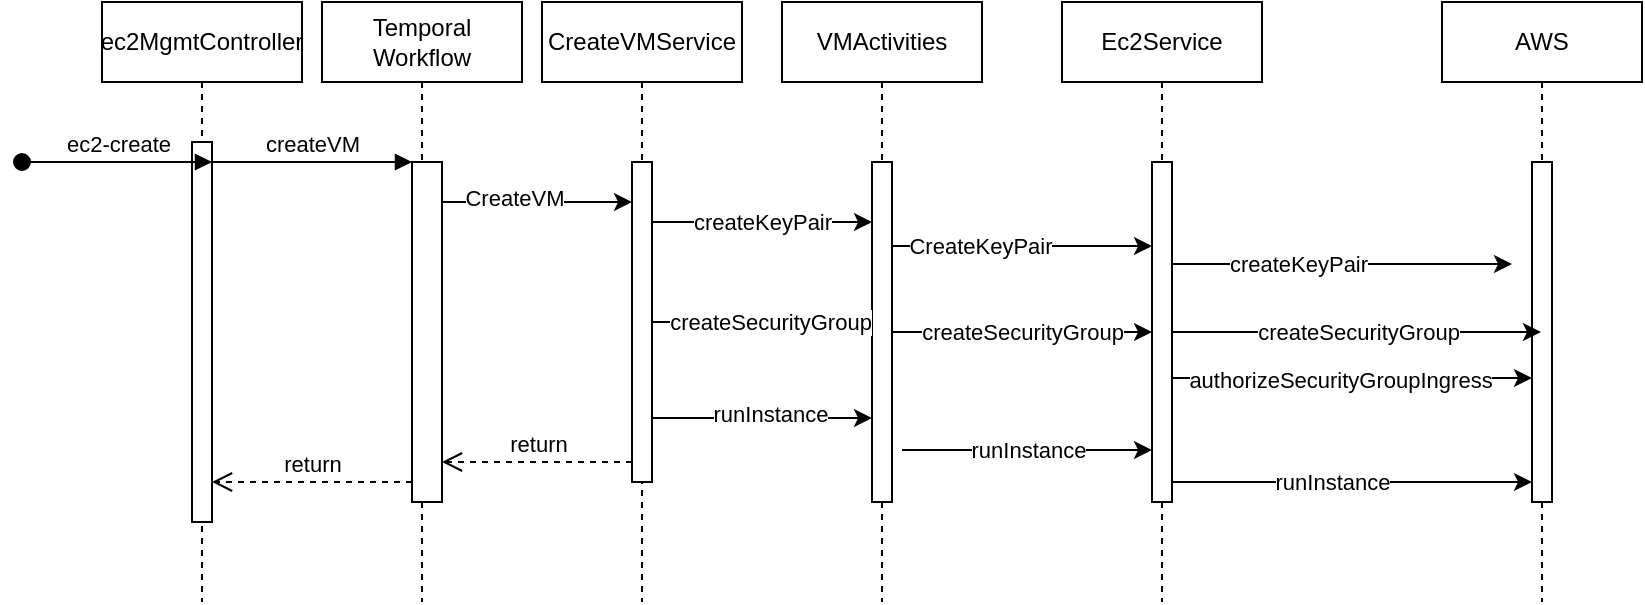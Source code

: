 <mxfile version="24.0.1" type="device">
  <diagram name="Page-1" id="2YBvvXClWsGukQMizWep">
    <mxGraphModel dx="1350" dy="725" grid="1" gridSize="10" guides="1" tooltips="1" connect="1" arrows="1" fold="1" page="1" pageScale="1" pageWidth="850" pageHeight="1100" math="0" shadow="0">
      <root>
        <mxCell id="0" />
        <mxCell id="1" parent="0" />
        <mxCell id="aM9ryv3xv72pqoxQDRHE-1" value="ec2MgmtController" style="shape=umlLifeline;perimeter=lifelinePerimeter;whiteSpace=wrap;html=1;container=0;dropTarget=0;collapsible=0;recursiveResize=0;outlineConnect=0;portConstraint=eastwest;newEdgeStyle={&quot;edgeStyle&quot;:&quot;elbowEdgeStyle&quot;,&quot;elbow&quot;:&quot;vertical&quot;,&quot;curved&quot;:0,&quot;rounded&quot;:0};" parent="1" vertex="1">
          <mxGeometry x="60" y="40" width="100" height="300" as="geometry" />
        </mxCell>
        <mxCell id="aM9ryv3xv72pqoxQDRHE-2" value="" style="html=1;points=[];perimeter=orthogonalPerimeter;outlineConnect=0;targetShapes=umlLifeline;portConstraint=eastwest;newEdgeStyle={&quot;edgeStyle&quot;:&quot;elbowEdgeStyle&quot;,&quot;elbow&quot;:&quot;vertical&quot;,&quot;curved&quot;:0,&quot;rounded&quot;:0};" parent="aM9ryv3xv72pqoxQDRHE-1" vertex="1">
          <mxGeometry x="45" y="70" width="10" height="190" as="geometry" />
        </mxCell>
        <mxCell id="aM9ryv3xv72pqoxQDRHE-3" value="ec2-create" style="html=1;verticalAlign=bottom;startArrow=oval;endArrow=block;startSize=8;edgeStyle=elbowEdgeStyle;elbow=horizontal;curved=0;rounded=0;" parent="aM9ryv3xv72pqoxQDRHE-1" edge="1">
          <mxGeometry relative="1" as="geometry">
            <mxPoint x="-40" y="80" as="sourcePoint" />
            <mxPoint x="55" y="80" as="targetPoint" />
          </mxGeometry>
        </mxCell>
        <mxCell id="aM9ryv3xv72pqoxQDRHE-5" value="Temporal Workflow" style="shape=umlLifeline;perimeter=lifelinePerimeter;whiteSpace=wrap;html=1;container=0;dropTarget=0;collapsible=0;recursiveResize=0;outlineConnect=0;portConstraint=eastwest;newEdgeStyle={&quot;edgeStyle&quot;:&quot;elbowEdgeStyle&quot;,&quot;elbow&quot;:&quot;vertical&quot;,&quot;curved&quot;:0,&quot;rounded&quot;:0};" parent="1" vertex="1">
          <mxGeometry x="170" y="40" width="100" height="300" as="geometry" />
        </mxCell>
        <mxCell id="aM9ryv3xv72pqoxQDRHE-6" value="" style="html=1;points=[];perimeter=orthogonalPerimeter;outlineConnect=0;targetShapes=umlLifeline;portConstraint=eastwest;newEdgeStyle={&quot;edgeStyle&quot;:&quot;elbowEdgeStyle&quot;,&quot;elbow&quot;:&quot;vertical&quot;,&quot;curved&quot;:0,&quot;rounded&quot;:0};" parent="aM9ryv3xv72pqoxQDRHE-5" vertex="1">
          <mxGeometry x="45" y="80" width="15" height="170" as="geometry" />
        </mxCell>
        <mxCell id="aM9ryv3xv72pqoxQDRHE-7" value="createVM" style="html=1;verticalAlign=bottom;endArrow=block;edgeStyle=elbowEdgeStyle;elbow=horizontal;curved=0;rounded=0;" parent="1" source="aM9ryv3xv72pqoxQDRHE-2" target="aM9ryv3xv72pqoxQDRHE-6" edge="1">
          <mxGeometry relative="1" as="geometry">
            <mxPoint x="195" y="130" as="sourcePoint" />
            <Array as="points">
              <mxPoint x="180" y="120" />
            </Array>
            <mxPoint as="offset" />
          </mxGeometry>
        </mxCell>
        <mxCell id="aM9ryv3xv72pqoxQDRHE-8" value="return" style="html=1;verticalAlign=bottom;endArrow=open;dashed=1;endSize=8;edgeStyle=elbowEdgeStyle;elbow=vertical;curved=0;rounded=0;" parent="1" source="aM9ryv3xv72pqoxQDRHE-6" target="aM9ryv3xv72pqoxQDRHE-2" edge="1">
          <mxGeometry relative="1" as="geometry">
            <mxPoint x="195" y="205" as="targetPoint" />
            <Array as="points">
              <mxPoint x="190" y="280" />
            </Array>
          </mxGeometry>
        </mxCell>
        <mxCell id="yoKGZd28MC8Sx3jSwPdb-3" value="CreateVMService" style="shape=umlLifeline;perimeter=lifelinePerimeter;whiteSpace=wrap;html=1;container=0;dropTarget=0;collapsible=0;recursiveResize=0;outlineConnect=0;portConstraint=eastwest;newEdgeStyle={&quot;edgeStyle&quot;:&quot;elbowEdgeStyle&quot;,&quot;elbow&quot;:&quot;vertical&quot;,&quot;curved&quot;:0,&quot;rounded&quot;:0};" vertex="1" parent="1">
          <mxGeometry x="280" y="40" width="100" height="300" as="geometry" />
        </mxCell>
        <mxCell id="yoKGZd28MC8Sx3jSwPdb-28" style="edgeStyle=elbowEdgeStyle;rounded=0;orthogonalLoop=1;jettySize=auto;html=1;elbow=vertical;curved=0;" edge="1" parent="yoKGZd28MC8Sx3jSwPdb-3" source="yoKGZd28MC8Sx3jSwPdb-4" target="yoKGZd28MC8Sx3jSwPdb-3">
          <mxGeometry relative="1" as="geometry" />
        </mxCell>
        <mxCell id="yoKGZd28MC8Sx3jSwPdb-4" value="" style="html=1;points=[];perimeter=orthogonalPerimeter;outlineConnect=0;targetShapes=umlLifeline;portConstraint=eastwest;newEdgeStyle={&quot;edgeStyle&quot;:&quot;elbowEdgeStyle&quot;,&quot;elbow&quot;:&quot;vertical&quot;,&quot;curved&quot;:0,&quot;rounded&quot;:0};" vertex="1" parent="yoKGZd28MC8Sx3jSwPdb-3">
          <mxGeometry x="45" y="80" width="10" height="160" as="geometry" />
        </mxCell>
        <mxCell id="yoKGZd28MC8Sx3jSwPdb-5" style="edgeStyle=elbowEdgeStyle;rounded=0;orthogonalLoop=1;jettySize=auto;html=1;elbow=vertical;curved=0;" edge="1" parent="1" source="aM9ryv3xv72pqoxQDRHE-6" target="yoKGZd28MC8Sx3jSwPdb-4">
          <mxGeometry relative="1" as="geometry">
            <mxPoint x="290" y="140" as="sourcePoint" />
            <mxPoint x="380" y="140" as="targetPoint" />
            <Array as="points">
              <mxPoint x="310" y="140" />
            </Array>
          </mxGeometry>
        </mxCell>
        <mxCell id="yoKGZd28MC8Sx3jSwPdb-6" value="CreateVM" style="edgeLabel;html=1;align=center;verticalAlign=middle;resizable=0;points=[];" vertex="1" connectable="0" parent="yoKGZd28MC8Sx3jSwPdb-5">
          <mxGeometry x="-0.243" y="2" relative="1" as="geometry">
            <mxPoint as="offset" />
          </mxGeometry>
        </mxCell>
        <mxCell id="yoKGZd28MC8Sx3jSwPdb-26" value="runInstance" style="edgeStyle=elbowEdgeStyle;rounded=0;orthogonalLoop=1;jettySize=auto;html=1;elbow=horizontal;curved=0;" edge="1" parent="1" target="yoKGZd28MC8Sx3jSwPdb-16">
          <mxGeometry relative="1" as="geometry">
            <mxPoint x="460" y="264" as="sourcePoint" />
            <mxPoint x="650" y="250" as="targetPoint" />
            <Array as="points">
              <mxPoint x="595" y="264" />
            </Array>
          </mxGeometry>
        </mxCell>
        <mxCell id="yoKGZd28MC8Sx3jSwPdb-7" value="VMActivities" style="shape=umlLifeline;perimeter=lifelinePerimeter;whiteSpace=wrap;html=1;container=0;dropTarget=0;collapsible=0;recursiveResize=0;outlineConnect=0;portConstraint=eastwest;newEdgeStyle={&quot;edgeStyle&quot;:&quot;elbowEdgeStyle&quot;,&quot;elbow&quot;:&quot;vertical&quot;,&quot;curved&quot;:0,&quot;rounded&quot;:0};" vertex="1" parent="1">
          <mxGeometry x="400" y="40" width="100" height="300" as="geometry" />
        </mxCell>
        <mxCell id="yoKGZd28MC8Sx3jSwPdb-23" style="edgeStyle=elbowEdgeStyle;rounded=0;orthogonalLoop=1;jettySize=auto;html=1;elbow=vertical;curved=0;" edge="1" parent="yoKGZd28MC8Sx3jSwPdb-7" source="yoKGZd28MC8Sx3jSwPdb-8" target="yoKGZd28MC8Sx3jSwPdb-7">
          <mxGeometry relative="1" as="geometry" />
        </mxCell>
        <mxCell id="yoKGZd28MC8Sx3jSwPdb-8" value="" style="html=1;points=[];perimeter=orthogonalPerimeter;outlineConnect=0;targetShapes=umlLifeline;portConstraint=eastwest;newEdgeStyle={&quot;edgeStyle&quot;:&quot;elbowEdgeStyle&quot;,&quot;elbow&quot;:&quot;vertical&quot;,&quot;curved&quot;:0,&quot;rounded&quot;:0};" vertex="1" parent="yoKGZd28MC8Sx3jSwPdb-7">
          <mxGeometry x="45" y="80" width="10" height="170" as="geometry" />
        </mxCell>
        <mxCell id="yoKGZd28MC8Sx3jSwPdb-9" value="" style="edgeStyle=elbowEdgeStyle;rounded=0;orthogonalLoop=1;jettySize=auto;html=1;elbow=vertical;curved=0;" edge="1" parent="1" source="yoKGZd28MC8Sx3jSwPdb-4" target="yoKGZd28MC8Sx3jSwPdb-8">
          <mxGeometry relative="1" as="geometry">
            <mxPoint x="410" y="150" as="sourcePoint" />
            <mxPoint x="450" y="150" as="targetPoint" />
            <Array as="points">
              <mxPoint x="420" y="150" />
            </Array>
          </mxGeometry>
        </mxCell>
        <mxCell id="yoKGZd28MC8Sx3jSwPdb-10" value="createKeyPair" style="edgeLabel;html=1;align=center;verticalAlign=middle;resizable=0;points=[];" vertex="1" connectable="0" parent="yoKGZd28MC8Sx3jSwPdb-9">
          <mxGeometry x="-0.182" y="-1" relative="1" as="geometry">
            <mxPoint x="10" y="-1" as="offset" />
          </mxGeometry>
        </mxCell>
        <mxCell id="yoKGZd28MC8Sx3jSwPdb-11" style="edgeStyle=elbowEdgeStyle;rounded=0;orthogonalLoop=1;jettySize=auto;html=1;elbow=vertical;curved=0;" edge="1" parent="1" source="yoKGZd28MC8Sx3jSwPdb-4" target="yoKGZd28MC8Sx3jSwPdb-8">
          <mxGeometry relative="1" as="geometry">
            <mxPoint x="500" y="200" as="targetPoint" />
          </mxGeometry>
        </mxCell>
        <mxCell id="yoKGZd28MC8Sx3jSwPdb-12" value="createSecurityGroup" style="edgeLabel;html=1;align=center;verticalAlign=middle;resizable=0;points=[];" vertex="1" connectable="0" parent="yoKGZd28MC8Sx3jSwPdb-11">
          <mxGeometry x="0.066" y="-2" relative="1" as="geometry">
            <mxPoint y="-2" as="offset" />
          </mxGeometry>
        </mxCell>
        <mxCell id="yoKGZd28MC8Sx3jSwPdb-13" style="edgeStyle=elbowEdgeStyle;rounded=0;orthogonalLoop=1;jettySize=auto;html=1;elbow=vertical;curved=0;" edge="1" parent="1">
          <mxGeometry relative="1" as="geometry">
            <mxPoint x="445" y="248" as="targetPoint" />
            <mxPoint x="335" y="248" as="sourcePoint" />
          </mxGeometry>
        </mxCell>
        <mxCell id="yoKGZd28MC8Sx3jSwPdb-14" value="runInstance" style="edgeLabel;html=1;align=center;verticalAlign=middle;resizable=0;points=[];" vertex="1" connectable="0" parent="yoKGZd28MC8Sx3jSwPdb-13">
          <mxGeometry x="-0.319" y="2" relative="1" as="geometry">
            <mxPoint x="21" as="offset" />
          </mxGeometry>
        </mxCell>
        <mxCell id="yoKGZd28MC8Sx3jSwPdb-15" value="Ec2Service" style="shape=umlLifeline;perimeter=lifelinePerimeter;whiteSpace=wrap;html=1;container=0;dropTarget=0;collapsible=0;recursiveResize=0;outlineConnect=0;portConstraint=eastwest;newEdgeStyle={&quot;edgeStyle&quot;:&quot;elbowEdgeStyle&quot;,&quot;elbow&quot;:&quot;vertical&quot;,&quot;curved&quot;:0,&quot;rounded&quot;:0};" vertex="1" parent="1">
          <mxGeometry x="540" y="40" width="100" height="300" as="geometry" />
        </mxCell>
        <mxCell id="yoKGZd28MC8Sx3jSwPdb-16" value="" style="html=1;points=[];perimeter=orthogonalPerimeter;outlineConnect=0;targetShapes=umlLifeline;portConstraint=eastwest;newEdgeStyle={&quot;edgeStyle&quot;:&quot;elbowEdgeStyle&quot;,&quot;elbow&quot;:&quot;vertical&quot;,&quot;curved&quot;:0,&quot;rounded&quot;:0};" vertex="1" parent="yoKGZd28MC8Sx3jSwPdb-15">
          <mxGeometry x="45" y="80" width="10" height="170" as="geometry" />
        </mxCell>
        <mxCell id="yoKGZd28MC8Sx3jSwPdb-17" value="AWS" style="shape=umlLifeline;perimeter=lifelinePerimeter;whiteSpace=wrap;html=1;container=0;dropTarget=0;collapsible=0;recursiveResize=0;outlineConnect=0;portConstraint=eastwest;newEdgeStyle={&quot;edgeStyle&quot;:&quot;elbowEdgeStyle&quot;,&quot;elbow&quot;:&quot;vertical&quot;,&quot;curved&quot;:0,&quot;rounded&quot;:0};" vertex="1" parent="1">
          <mxGeometry x="730" y="40" width="100" height="300" as="geometry" />
        </mxCell>
        <mxCell id="yoKGZd28MC8Sx3jSwPdb-18" value="" style="html=1;points=[];perimeter=orthogonalPerimeter;outlineConnect=0;targetShapes=umlLifeline;portConstraint=eastwest;newEdgeStyle={&quot;edgeStyle&quot;:&quot;elbowEdgeStyle&quot;,&quot;elbow&quot;:&quot;vertical&quot;,&quot;curved&quot;:0,&quot;rounded&quot;:0};" vertex="1" parent="yoKGZd28MC8Sx3jSwPdb-17">
          <mxGeometry x="45" y="80" width="10" height="170" as="geometry" />
        </mxCell>
        <mxCell id="yoKGZd28MC8Sx3jSwPdb-19" value="CreateKeyPair" style="edgeStyle=elbowEdgeStyle;rounded=0;orthogonalLoop=1;jettySize=auto;html=1;elbow=horizontal;curved=0;" edge="1" parent="1">
          <mxGeometry x="-0.333" relative="1" as="geometry">
            <mxPoint x="455" y="162" as="sourcePoint" />
            <mxPoint x="585" y="162" as="targetPoint" />
            <Array as="points" />
            <mxPoint as="offset" />
          </mxGeometry>
        </mxCell>
        <mxCell id="yoKGZd28MC8Sx3jSwPdb-20" value="createKeyPair" style="edgeStyle=elbowEdgeStyle;rounded=0;orthogonalLoop=1;jettySize=auto;html=1;elbow=vertical;curved=0;" edge="1" parent="1">
          <mxGeometry x="-0.279" relative="1" as="geometry">
            <mxPoint x="595" y="171" as="sourcePoint" />
            <mxPoint x="765" y="171" as="targetPoint" />
            <mxPoint x="1" as="offset" />
          </mxGeometry>
        </mxCell>
        <mxCell id="yoKGZd28MC8Sx3jSwPdb-21" value="createSecurityGroup" style="edgeStyle=elbowEdgeStyle;rounded=0;orthogonalLoop=1;jettySize=auto;html=1;elbow=vertical;curved=0;" edge="1" parent="1" source="yoKGZd28MC8Sx3jSwPdb-8" target="yoKGZd28MC8Sx3jSwPdb-16">
          <mxGeometry relative="1" as="geometry">
            <mxPoint x="600" y="205" as="targetPoint" />
          </mxGeometry>
        </mxCell>
        <mxCell id="yoKGZd28MC8Sx3jSwPdb-24" value="createSecurityGroup" style="edgeStyle=elbowEdgeStyle;rounded=0;orthogonalLoop=1;jettySize=auto;html=1;elbow=vertical;curved=0;" edge="1" parent="1" source="yoKGZd28MC8Sx3jSwPdb-16" target="yoKGZd28MC8Sx3jSwPdb-17">
          <mxGeometry relative="1" as="geometry" />
        </mxCell>
        <mxCell id="yoKGZd28MC8Sx3jSwPdb-25" value="authorizeSecurityGroupIngress" style="edgeStyle=elbowEdgeStyle;rounded=0;orthogonalLoop=1;jettySize=auto;html=1;elbow=vertical;curved=0;" edge="1" parent="1" target="yoKGZd28MC8Sx3jSwPdb-18">
          <mxGeometry x="-0.071" y="-1" relative="1" as="geometry">
            <mxPoint x="595" y="228" as="sourcePoint" />
            <mxPoint x="765" y="228" as="targetPoint" />
            <mxPoint as="offset" />
          </mxGeometry>
        </mxCell>
        <mxCell id="yoKGZd28MC8Sx3jSwPdb-27" value="runInstance" style="edgeStyle=elbowEdgeStyle;rounded=0;orthogonalLoop=1;jettySize=auto;html=1;elbow=vertical;curved=0;" edge="1" parent="1" source="yoKGZd28MC8Sx3jSwPdb-16" target="yoKGZd28MC8Sx3jSwPdb-18">
          <mxGeometry x="-0.114" relative="1" as="geometry">
            <mxPoint x="610" y="280" as="sourcePoint" />
            <mxPoint x="740" y="280" as="targetPoint" />
            <Array as="points">
              <mxPoint x="680" y="280" />
            </Array>
            <mxPoint as="offset" />
          </mxGeometry>
        </mxCell>
        <mxCell id="yoKGZd28MC8Sx3jSwPdb-31" value="return" style="html=1;verticalAlign=bottom;endArrow=open;dashed=1;endSize=8;edgeStyle=elbowEdgeStyle;elbow=vertical;curved=0;rounded=0;" edge="1" parent="1">
          <mxGeometry relative="1" as="geometry">
            <mxPoint x="230" y="270" as="targetPoint" />
            <Array as="points">
              <mxPoint x="250" y="270" />
            </Array>
            <mxPoint x="325" y="270" as="sourcePoint" />
          </mxGeometry>
        </mxCell>
      </root>
    </mxGraphModel>
  </diagram>
</mxfile>
